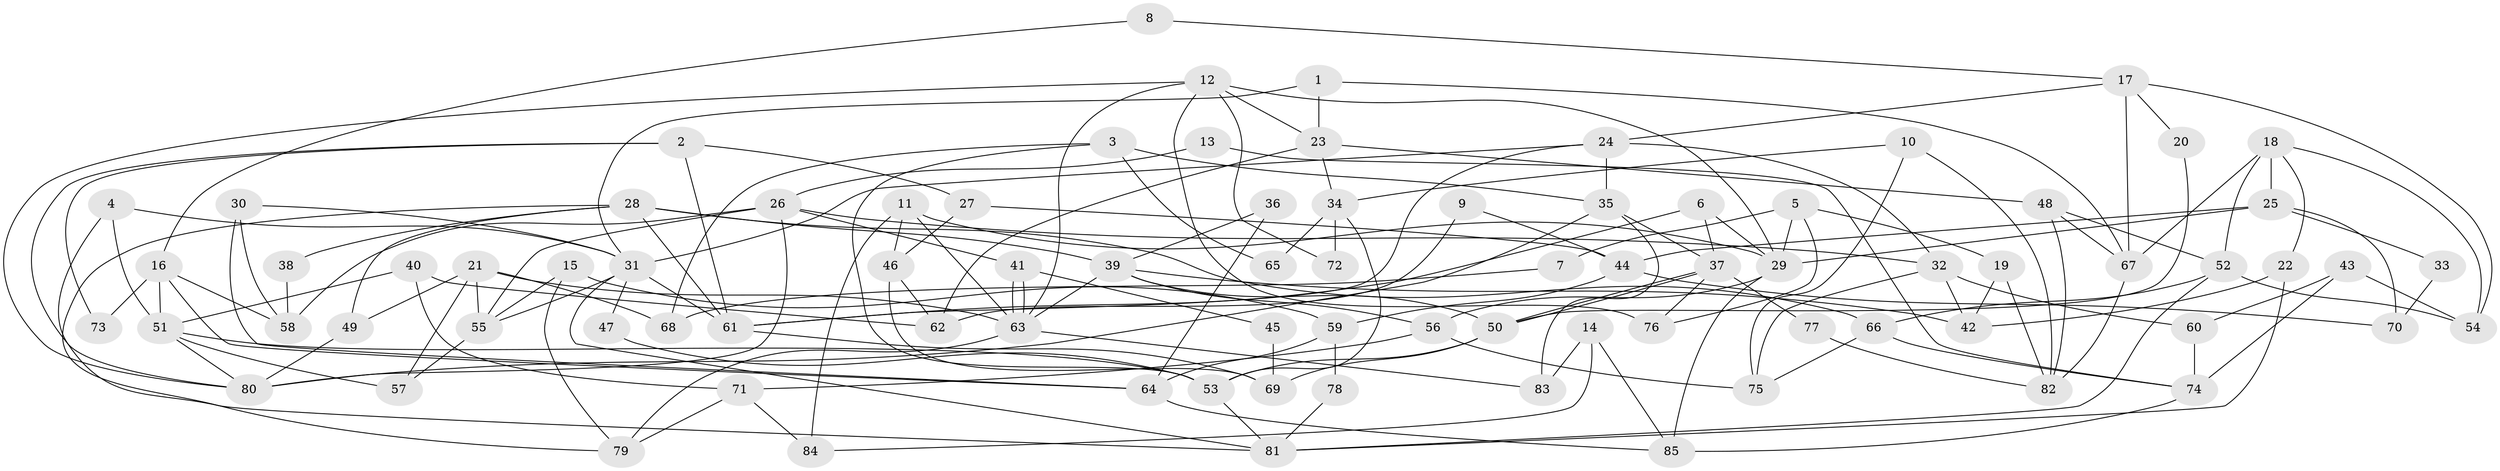 // Generated by graph-tools (version 1.1) at 2025/50/03/09/25 04:50:46]
// undirected, 85 vertices, 170 edges
graph export_dot {
graph [start="1"]
  node [color=gray90,style=filled];
  1;
  2;
  3;
  4;
  5;
  6;
  7;
  8;
  9;
  10;
  11;
  12;
  13;
  14;
  15;
  16;
  17;
  18;
  19;
  20;
  21;
  22;
  23;
  24;
  25;
  26;
  27;
  28;
  29;
  30;
  31;
  32;
  33;
  34;
  35;
  36;
  37;
  38;
  39;
  40;
  41;
  42;
  43;
  44;
  45;
  46;
  47;
  48;
  49;
  50;
  51;
  52;
  53;
  54;
  55;
  56;
  57;
  58;
  59;
  60;
  61;
  62;
  63;
  64;
  65;
  66;
  67;
  68;
  69;
  70;
  71;
  72;
  73;
  74;
  75;
  76;
  77;
  78;
  79;
  80;
  81;
  82;
  83;
  84;
  85;
  1 -- 31;
  1 -- 23;
  1 -- 67;
  2 -- 61;
  2 -- 80;
  2 -- 27;
  2 -- 73;
  3 -- 53;
  3 -- 35;
  3 -- 65;
  3 -- 68;
  4 -- 51;
  4 -- 81;
  4 -- 31;
  5 -- 29;
  5 -- 76;
  5 -- 7;
  5 -- 19;
  6 -- 37;
  6 -- 61;
  6 -- 29;
  7 -- 68;
  8 -- 16;
  8 -- 17;
  9 -- 44;
  9 -- 62;
  10 -- 82;
  10 -- 34;
  10 -- 75;
  11 -- 29;
  11 -- 63;
  11 -- 46;
  11 -- 84;
  12 -- 23;
  12 -- 29;
  12 -- 63;
  12 -- 72;
  12 -- 76;
  12 -- 80;
  13 -- 26;
  13 -- 74;
  14 -- 83;
  14 -- 84;
  14 -- 85;
  15 -- 55;
  15 -- 79;
  15 -- 59;
  16 -- 51;
  16 -- 64;
  16 -- 58;
  16 -- 73;
  17 -- 67;
  17 -- 54;
  17 -- 20;
  17 -- 24;
  18 -- 25;
  18 -- 22;
  18 -- 52;
  18 -- 54;
  18 -- 67;
  19 -- 82;
  19 -- 42;
  20 -- 50;
  21 -- 63;
  21 -- 49;
  21 -- 55;
  21 -- 57;
  21 -- 68;
  22 -- 81;
  22 -- 42;
  23 -- 62;
  23 -- 48;
  23 -- 34;
  24 -- 31;
  24 -- 32;
  24 -- 35;
  24 -- 61;
  25 -- 44;
  25 -- 29;
  25 -- 33;
  25 -- 70;
  26 -- 55;
  26 -- 32;
  26 -- 41;
  26 -- 58;
  26 -- 80;
  27 -- 46;
  27 -- 44;
  28 -- 39;
  28 -- 61;
  28 -- 38;
  28 -- 49;
  28 -- 66;
  28 -- 79;
  29 -- 56;
  29 -- 85;
  30 -- 58;
  30 -- 31;
  30 -- 64;
  31 -- 81;
  31 -- 47;
  31 -- 55;
  31 -- 61;
  32 -- 75;
  32 -- 42;
  32 -- 60;
  33 -- 70;
  34 -- 53;
  34 -- 65;
  34 -- 72;
  35 -- 80;
  35 -- 37;
  35 -- 83;
  36 -- 39;
  36 -- 64;
  37 -- 50;
  37 -- 50;
  37 -- 76;
  37 -- 77;
  38 -- 58;
  39 -- 42;
  39 -- 63;
  39 -- 50;
  39 -- 56;
  40 -- 51;
  40 -- 71;
  40 -- 62;
  41 -- 63;
  41 -- 63;
  41 -- 45;
  43 -- 54;
  43 -- 60;
  43 -- 74;
  44 -- 59;
  44 -- 70;
  45 -- 69;
  46 -- 69;
  46 -- 62;
  47 -- 53;
  48 -- 67;
  48 -- 52;
  48 -- 82;
  49 -- 80;
  50 -- 53;
  50 -- 69;
  51 -- 80;
  51 -- 57;
  51 -- 53;
  52 -- 66;
  52 -- 54;
  52 -- 81;
  53 -- 81;
  55 -- 57;
  56 -- 75;
  56 -- 71;
  59 -- 64;
  59 -- 78;
  60 -- 74;
  61 -- 69;
  63 -- 79;
  63 -- 83;
  64 -- 85;
  66 -- 74;
  66 -- 75;
  67 -- 82;
  71 -- 79;
  71 -- 84;
  74 -- 85;
  77 -- 82;
  78 -- 81;
}
